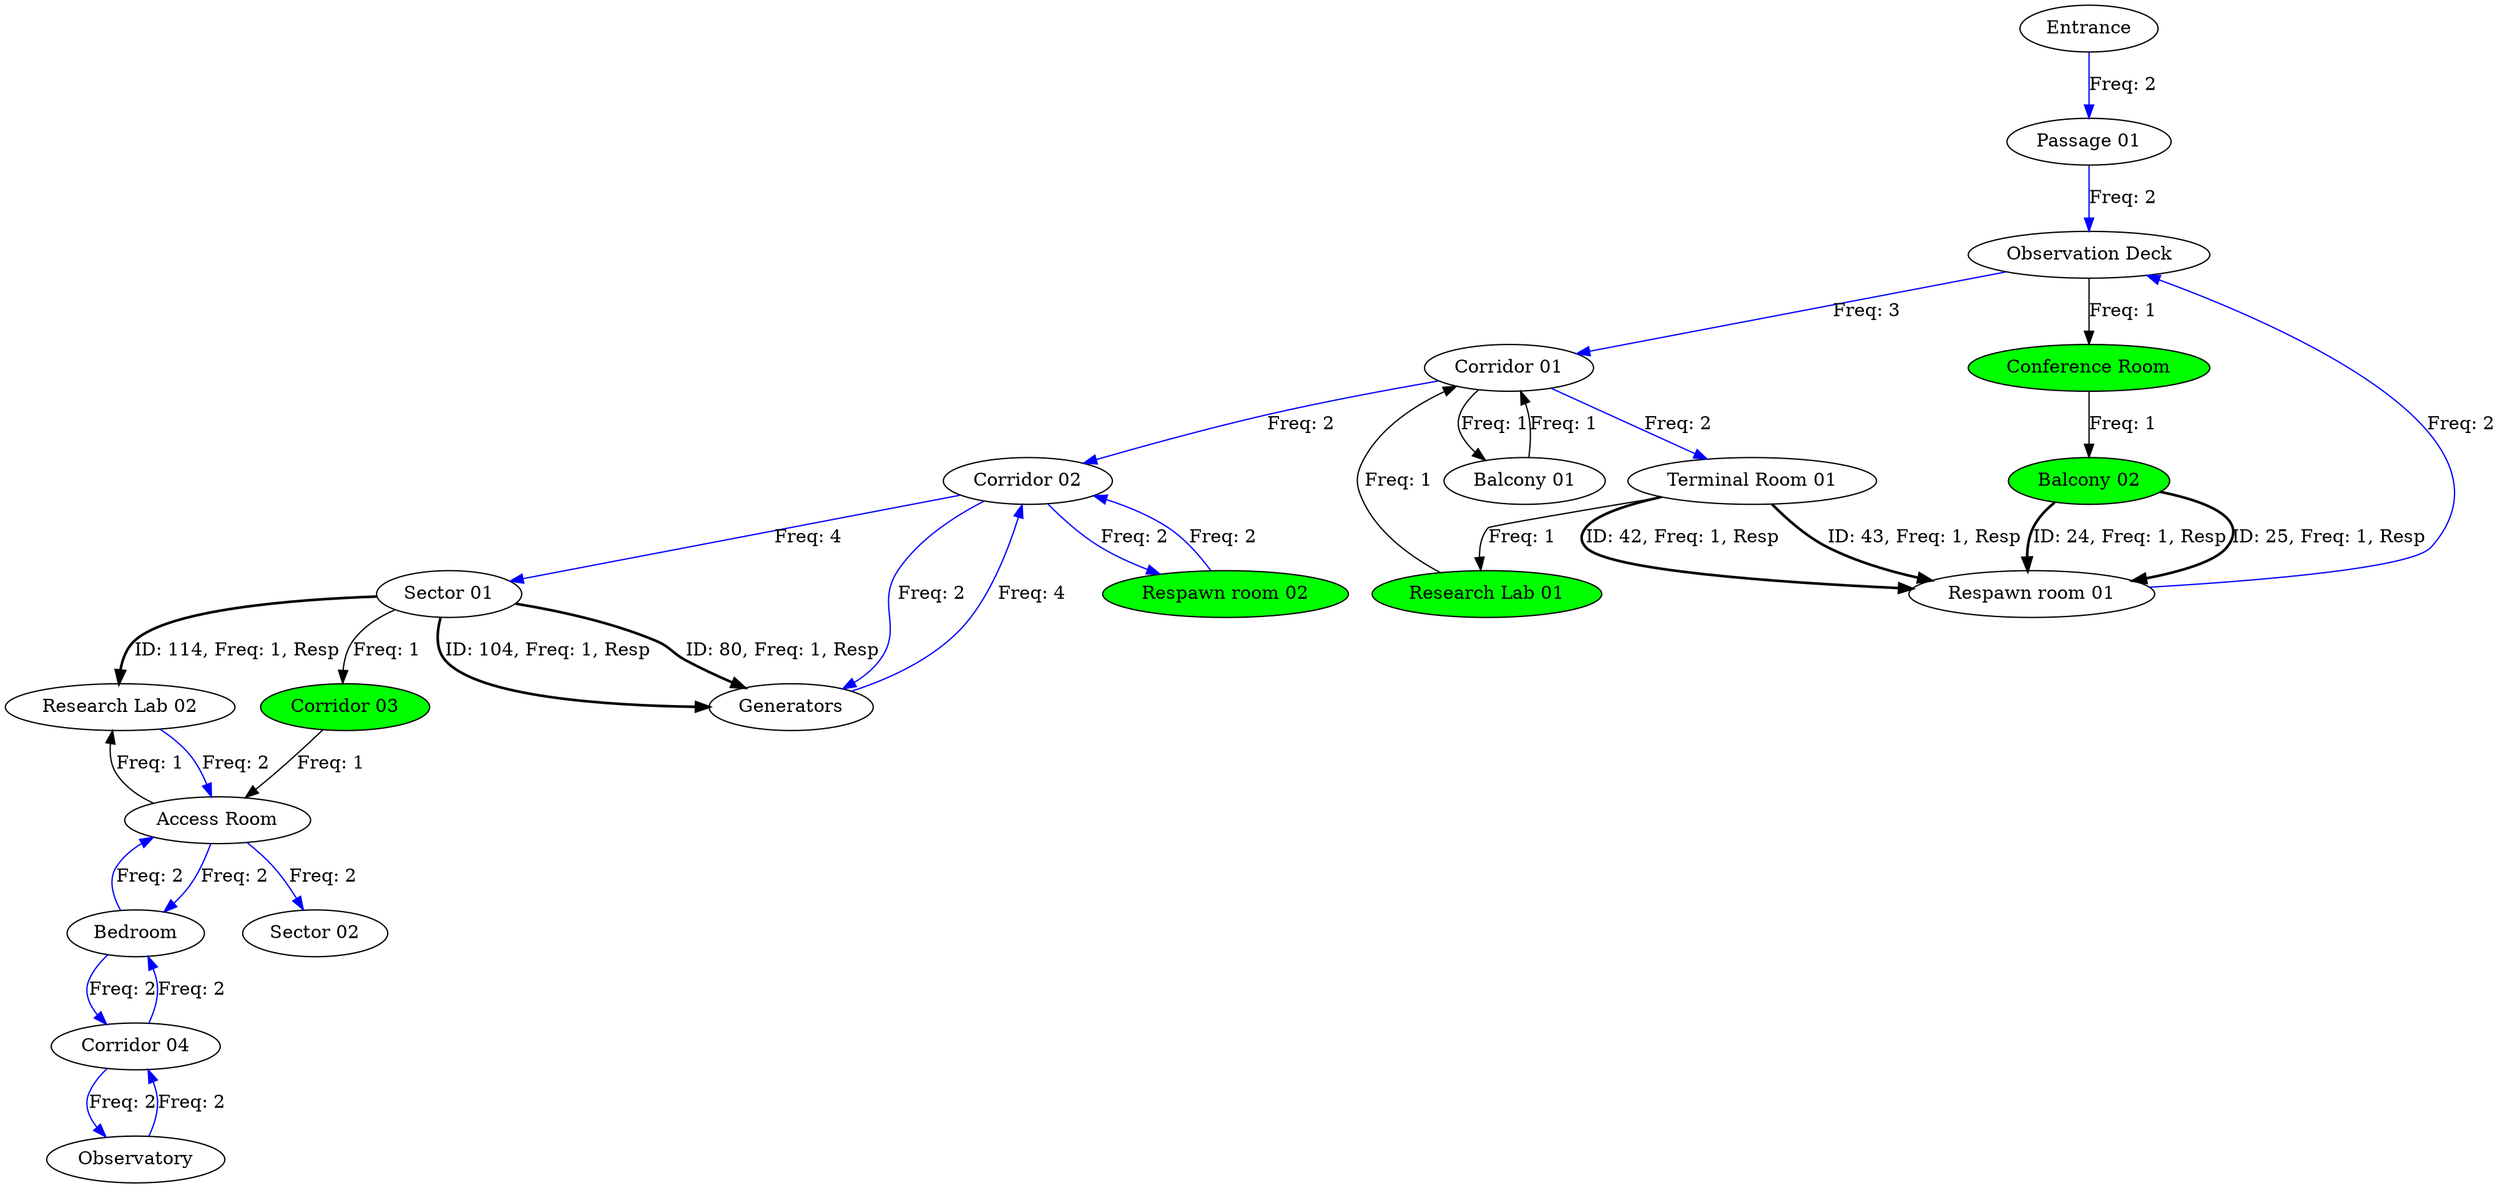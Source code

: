 // ['Gats Test 1', 'Gats Test 2']
digraph {
	Entrance [label=Entrance]
	"Passage 01" [label="Passage 01"]
	"Observation Deck" [label="Observation Deck"]
	"Corridor 01" [label="Corridor 01"]
	"Terminal Room 01" [label="Terminal Room 01"]
	"Respawn room 01" [label="Respawn room 01"]
	"Balcony 01" [label="Balcony 01"]
	"Corridor 02" [label="Corridor 02"]
	"Sector 01" [label="Sector 01"]
	Generators [label=Generators]
	"Research Lab 02" [label="Research Lab 02"]
	"Access Room" [label="Access Room"]
	Bedroom [label=Bedroom]
	"Corridor 04" [label="Corridor 04"]
	Observatory [label=Observatory]
	"Sector 02" [label="Sector 02"]
	"Conference Room" [label="Conference Room" fillcolor=green style=filled]
	"Balcony 02" [label="Balcony 02" fillcolor=green style=filled]
	"Research Lab 01" [label="Research Lab 01" fillcolor=green style=filled]
	"Respawn room 02" [label="Respawn room 02" fillcolor=green style=filled]
	"Corridor 03" [label="Corridor 03" fillcolor=green style=filled]
	Entrance -> "Passage 01" [label="Freq: 2" color=blue constraint=true]
	"Passage 01" -> "Observation Deck" [label="Freq: 2" color=blue constraint=true]
	"Observation Deck" -> "Corridor 01" [label="Freq: 3" color=blue constraint=true]
	"Corridor 01" -> "Terminal Room 01" [label="Freq: 2" color=blue constraint=true]
	"Terminal Room 01" -> "Respawn room 01" [label="ID: 42, Freq: 1, Resp" color=black constraint=true style=bold]
	"Terminal Room 01" -> "Respawn room 01" [label="ID: 43, Freq: 1, Resp" color=black constraint=true style=bold]
	"Respawn room 01" -> "Observation Deck" [label="Freq: 2" color=blue constraint=true]
	"Corridor 01" -> "Balcony 01" [label="Freq: 1" color=black constraint=true]
	"Balcony 01" -> "Corridor 01" [label="Freq: 1" color=black constraint=true]
	"Corridor 01" -> "Corridor 02" [label="Freq: 2" color=blue constraint=true]
	"Corridor 02" -> "Sector 01" [label="Freq: 4" color=blue constraint=true]
	"Sector 01" -> Generators [label="ID: 80, Freq: 1, Resp" color=black constraint=true style=bold]
	Generators -> "Corridor 02" [label="Freq: 4" color=blue constraint=true]
	"Sector 01" -> "Research Lab 02" [label="ID: 114, Freq: 1, Resp" color=black constraint=true style=bold]
	"Research Lab 02" -> "Access Room" [label="Freq: 2" color=blue constraint=true]
	"Access Room" -> Bedroom [label="Freq: 2" color=blue constraint=true]
	Bedroom -> "Corridor 04" [label="Freq: 2" color=blue constraint=true]
	"Corridor 04" -> Observatory [label="Freq: 2" color=blue constraint=true]
	Observatory -> "Corridor 04" [label="Freq: 2" color=blue constraint=true]
	"Corridor 04" -> Bedroom [label="Freq: 2" color=blue constraint=true]
	Bedroom -> "Access Room" [label="Freq: 2" color=blue constraint=true]
	"Access Room" -> "Sector 02" [label="Freq: 2" color=blue constraint=true]
	"Observation Deck" -> "Conference Room" [label="Freq: 1" color=black constraint=true]
	"Conference Room" -> "Balcony 02" [label="Freq: 1" color=black constraint=true]
	"Balcony 02" -> "Respawn room 01" [label="ID: 24, Freq: 1, Resp" color=black constraint=true style=bold]
	"Balcony 02" -> "Respawn room 01" [label="ID: 25, Freq: 1, Resp" color=black constraint=true style=bold]
	"Terminal Room 01" -> "Research Lab 01" [label="Freq: 1" color=black constraint=true]
	"Research Lab 01" -> "Corridor 01" [label="Freq: 1" color=black constraint=true]
	"Corridor 02" -> "Respawn room 02" [label="Freq: 2" color=blue constraint=true]
	"Respawn room 02" -> "Corridor 02" [label="Freq: 2" color=blue constraint=true]
	"Corridor 02" -> Generators [label="Freq: 2" color=blue constraint=true]
	"Sector 01" -> Generators [label="ID: 104, Freq: 1, Resp" color=black constraint=true style=bold]
	"Sector 01" -> "Corridor 03" [label="Freq: 1" color=black constraint=true]
	"Corridor 03" -> "Access Room" [label="Freq: 1" color=black constraint=true]
	"Access Room" -> "Research Lab 02" [label="Freq: 1" color=black constraint=true]
}
